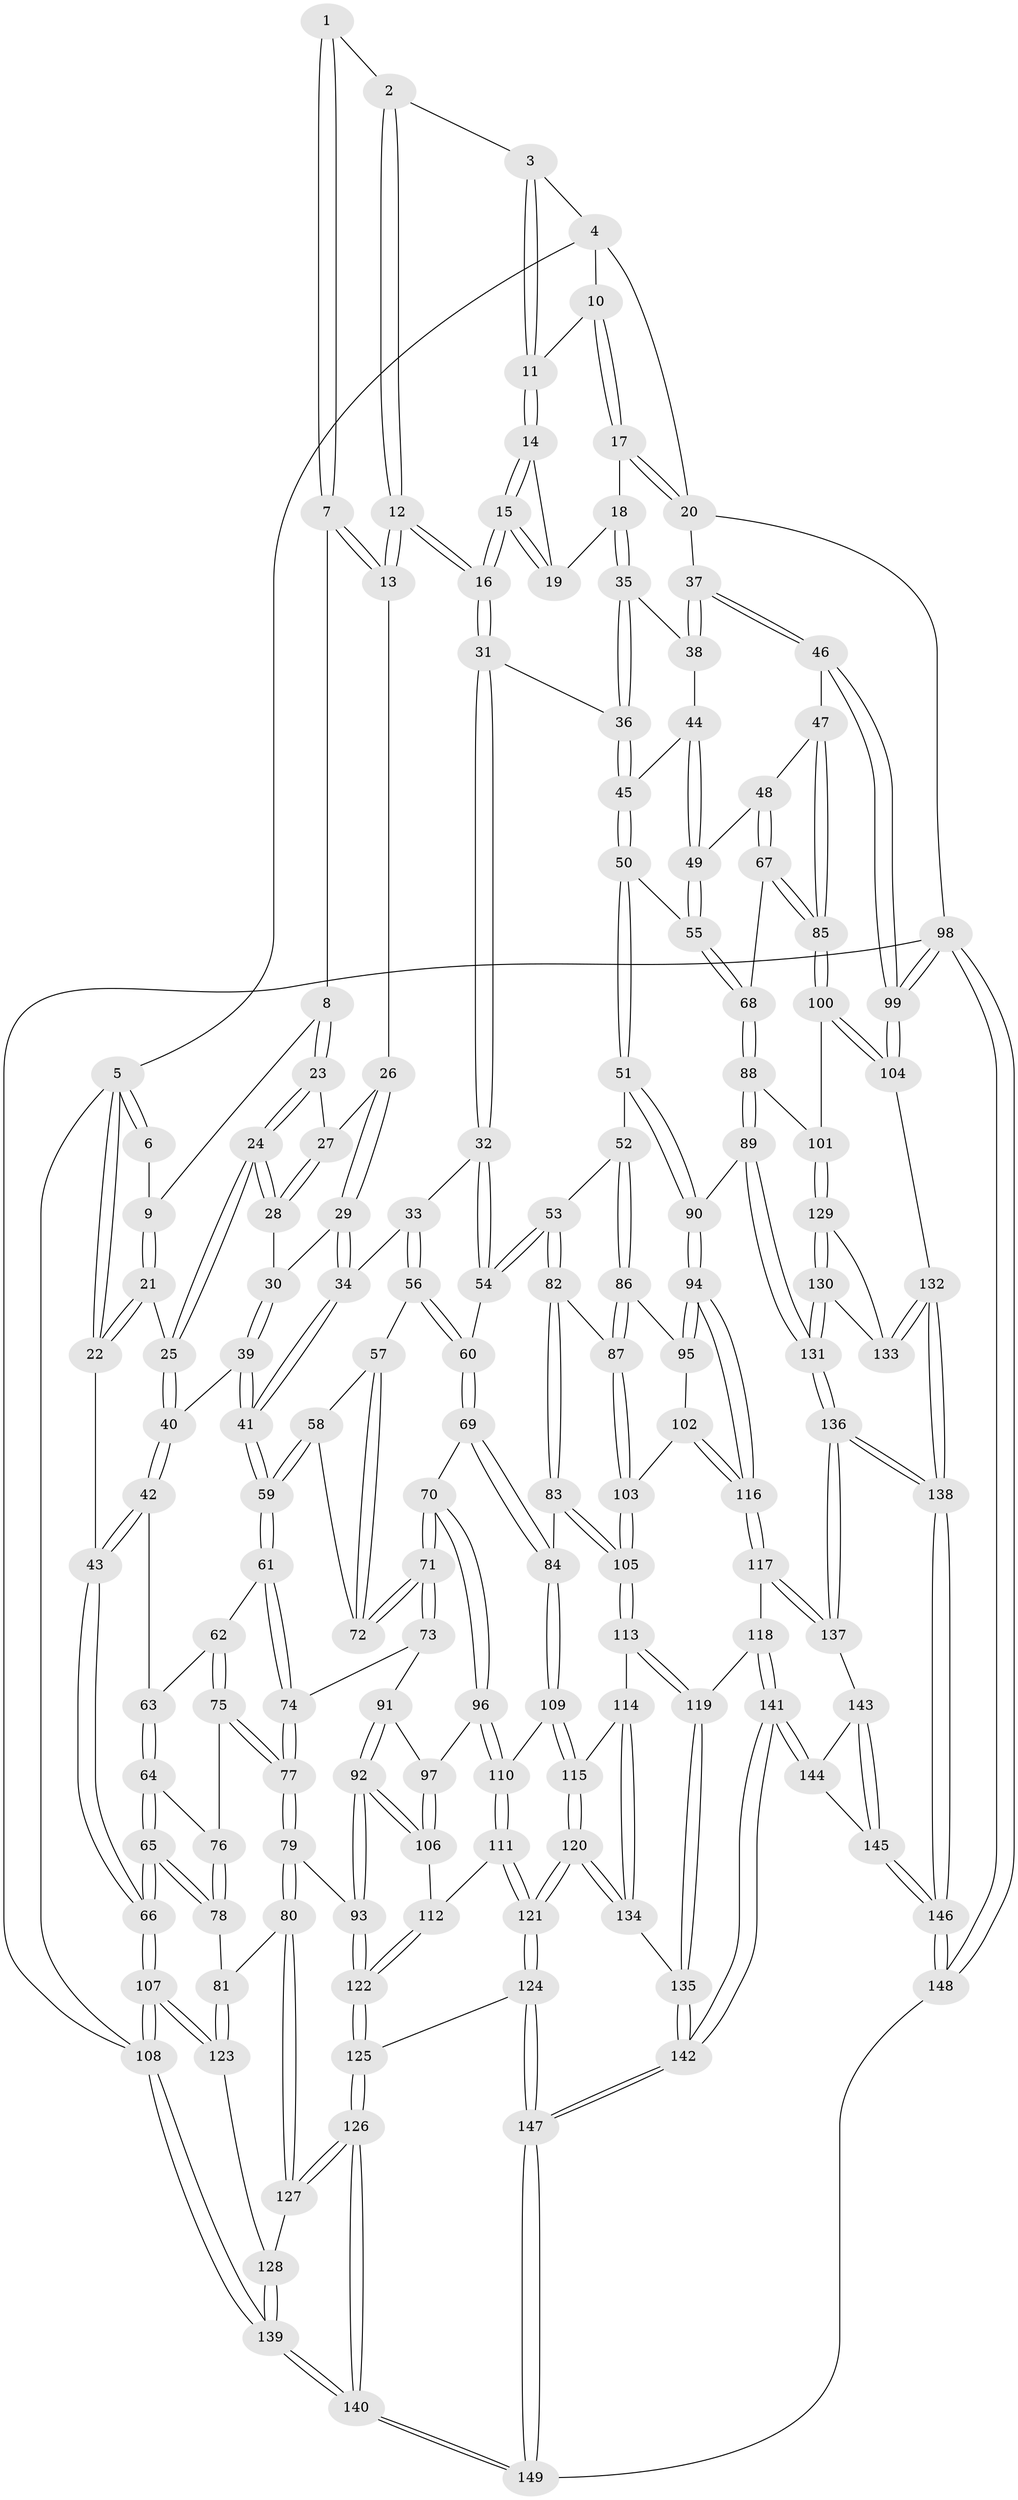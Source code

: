 // coarse degree distribution, {3: 0.18888888888888888, 4: 0.4777777777777778, 6: 0.05555555555555555, 5: 0.2777777777777778}
// Generated by graph-tools (version 1.1) at 2025/42/03/06/25 10:42:30]
// undirected, 149 vertices, 369 edges
graph export_dot {
graph [start="1"]
  node [color=gray90,style=filled];
  1 [pos="+0.34525719813826183+0"];
  2 [pos="+0.5181338913557064+0"];
  3 [pos="+0.5521018244814658+0"];
  4 [pos="+0.7117826994716449+0"];
  5 [pos="+0+0"];
  6 [pos="+0.0482182370115055+0"];
  7 [pos="+0.2775023920861762+0.03742651538549319"];
  8 [pos="+0.19026994635515346+0.09704000150654339"];
  9 [pos="+0.11728747660618179+0.08707278822737421"];
  10 [pos="+0.7913966719146265+0.046890874189613546"];
  11 [pos="+0.621908077248293+0.10662017355625683"];
  12 [pos="+0.45276193720584673+0.18511888216788303"];
  13 [pos="+0.37351154401195397+0.17488147865728546"];
  14 [pos="+0.6221584258214984+0.11745766225951128"];
  15 [pos="+0.5270697195604906+0.2618503707680678"];
  16 [pos="+0.5227906907779142+0.26675598773047765"];
  17 [pos="+0.8172492423674984+0.11241067228665445"];
  18 [pos="+0.8093316963391093+0.15538119595590363"];
  19 [pos="+0.7331522598528629+0.1539684406171739"];
  20 [pos="+1+0"];
  21 [pos="+0+0.20647283534328748"];
  22 [pos="+0+0.20115262694019326"];
  23 [pos="+0.20549929662883817+0.14828731043118254"];
  24 [pos="+0.14261973538775097+0.2746506495143552"];
  25 [pos="+0.1110967156601684+0.2983223263026229"];
  26 [pos="+0.3549745852316635+0.18648479511558916"];
  27 [pos="+0.25169970540532366+0.18859666014430868"];
  28 [pos="+0.2344008051524628+0.2505434497621087"];
  29 [pos="+0.30196632962688+0.2742419587537139"];
  30 [pos="+0.2596759060939462+0.26616980403281437"];
  31 [pos="+0.5345383522855729+0.31891397426933155"];
  32 [pos="+0.4411202043655091+0.38673009291927024"];
  33 [pos="+0.3734165081147607+0.40238439175172896"];
  34 [pos="+0.33367228521473924+0.398114743155926"];
  35 [pos="+0.8142904066468949+0.1783378313721631"];
  36 [pos="+0.5840762517639834+0.34643092367045925"];
  37 [pos="+1+0.37627058234953253"];
  38 [pos="+0.8919189995303327+0.28321882719304475"];
  39 [pos="+0.1982978369475549+0.4128952267088947"];
  40 [pos="+0.1505008714635011+0.3796734972022812"];
  41 [pos="+0.22309454128179468+0.4345314597785055"];
  42 [pos="+0.010399167675939189+0.4778247893904917"];
  43 [pos="+0+0.43130980396967084"];
  44 [pos="+0.7651646212040095+0.3884988330254564"];
  45 [pos="+0.5956592997571046+0.359483386822692"];
  46 [pos="+1+0.3986912599389895"];
  47 [pos="+1+0.4414528542260192"];
  48 [pos="+0.8817637081758678+0.5038441466827808"];
  49 [pos="+0.797406334383007+0.4842432338993336"];
  50 [pos="+0.627216432009763+0.5473051693436398"];
  51 [pos="+0.6238491208374164+0.554404848222487"];
  52 [pos="+0.5520249609352899+0.5804592990762848"];
  53 [pos="+0.4892221831364671+0.5766205102507735"];
  54 [pos="+0.47324974411266113+0.5685969623246404"];
  55 [pos="+0.7513346417684985+0.5337079274293351"];
  56 [pos="+0.3685108498982513+0.5536509565040434"];
  57 [pos="+0.3432394803095581+0.5569449301962381"];
  58 [pos="+0.2332514034596678+0.5139690636161809"];
  59 [pos="+0.2135876322328384+0.5051277537864892"];
  60 [pos="+0.40594161623141817+0.5880681638202946"];
  61 [pos="+0.20709043692778387+0.5188091107606823"];
  62 [pos="+0.16557730894522324+0.535928086486273"];
  63 [pos="+0.046205105472756476+0.5216688031991482"];
  64 [pos="+0.04536799341128522+0.5867661024373155"];
  65 [pos="+0+0.6741480205180141"];
  66 [pos="+0+0.6842173791565419"];
  67 [pos="+0.8524496610932768+0.6115472662543764"];
  68 [pos="+0.795092294781549+0.6235815900418189"];
  69 [pos="+0.37568428012254673+0.6602188103021843"];
  70 [pos="+0.3016876918718685+0.6436888076855224"];
  71 [pos="+0.29988277820811177+0.6411676824536278"];
  72 [pos="+0.31844645261554705+0.5934338809108807"];
  73 [pos="+0.22629252550122017+0.5930143142070701"];
  74 [pos="+0.22386406403795933+0.5899276373048649"];
  75 [pos="+0.11731413111142341+0.5971032805737805"];
  76 [pos="+0.06831290557644713+0.6022124415820812"];
  77 [pos="+0.13805942742703772+0.6789384332335701"];
  78 [pos="+0.07440123546148128+0.7116484507511837"];
  79 [pos="+0.12714421220768568+0.7159678900341235"];
  80 [pos="+0.12609292288253132+0.7164065971711772"];
  81 [pos="+0.07773751155993765+0.7136306168354359"];
  82 [pos="+0.47839168517367203+0.6358426844358005"];
  83 [pos="+0.3981414020472456+0.6969724743349623"];
  84 [pos="+0.3870713841611772+0.6853849098960707"];
  85 [pos="+0.8992424810949745+0.647916127274398"];
  86 [pos="+0.5405893398789259+0.6592908975888674"];
  87 [pos="+0.49113574131797183+0.6821851449849682"];
  88 [pos="+0.751794144031001+0.6963049477037394"];
  89 [pos="+0.6922789541939454+0.7144596467487782"];
  90 [pos="+0.6831604161659216+0.7138259356001367"];
  91 [pos="+0.22279641009404483+0.6605361704773086"];
  92 [pos="+0.16024946095031634+0.7210266504530269"];
  93 [pos="+0.14222788519089874+0.7197516560544499"];
  94 [pos="+0.6330861908910937+0.7570416750549726"];
  95 [pos="+0.5432526649550863+0.6647859073608308"];
  96 [pos="+0.27570205544462995+0.6936523101435822"];
  97 [pos="+0.24841164335568655+0.694313721280176"];
  98 [pos="+1+1"];
  99 [pos="+1+0.8053806899161297"];
  100 [pos="+0.9220077455257849+0.7132612038191279"];
  101 [pos="+0.8393515630599917+0.7384693780909685"];
  102 [pos="+0.5162692561716051+0.7313850779860372"];
  103 [pos="+0.4787816618245801+0.7144179906088803"];
  104 [pos="+1+0.7888455017493647"];
  105 [pos="+0.4187090756788665+0.7298436928764915"];
  106 [pos="+0.19468857664796632+0.7313444195806483"];
  107 [pos="+0+0.9371548756323228"];
  108 [pos="+0+1"];
  109 [pos="+0.29736359419624064+0.7410217755929778"];
  110 [pos="+0.29097895707243593+0.7390672421009346"];
  111 [pos="+0.25570118568057426+0.7639965798044184"];
  112 [pos="+0.20449767279623654+0.7406402599859596"];
  113 [pos="+0.41559836150993695+0.7499144773679489"];
  114 [pos="+0.34667842492715095+0.7758434037343431"];
  115 [pos="+0.3189934502357762+0.766658348909094"];
  116 [pos="+0.6024473001845392+0.7976755685782513"];
  117 [pos="+0.5962449204413898+0.8198125224177026"];
  118 [pos="+0.5630809614951724+0.8367435056738609"];
  119 [pos="+0.4422352482358217+0.8315947588179453"];
  120 [pos="+0.2651494171393568+0.877698322044784"];
  121 [pos="+0.25469777232345003+0.8811952987243451"];
  122 [pos="+0.2065397608388993+0.84908597573712"];
  123 [pos="+0.03270379144037797+0.8284349012611085"];
  124 [pos="+0.2444028372890159+0.8893783870789266"];
  125 [pos="+0.21620537182536995+0.8898634756505968"];
  126 [pos="+0.19496170381330855+0.8961861109650313"];
  127 [pos="+0.1255510150923422+0.8592030686429448"];
  128 [pos="+0.11037789412506042+0.8603377819202125"];
  129 [pos="+0.8328464399983992+0.7909714469165144"];
  130 [pos="+0.7993085585631742+0.8429555248465956"];
  131 [pos="+0.7858247353364781+0.8577204454656662"];
  132 [pos="+0.9269414090901117+0.8419668573218433"];
  133 [pos="+0.912521862243411+0.8369737152199348"];
  134 [pos="+0.33674865407299637+0.8676362772241349"];
  135 [pos="+0.40240198517175646+0.8795239636370996"];
  136 [pos="+0.7762149780906699+0.9221244125946098"];
  137 [pos="+0.6080062940313663+0.8345744045942155"];
  138 [pos="+0.7962175590805699+0.9724736629403996"];
  139 [pos="+0+1"];
  140 [pos="+0+1"];
  141 [pos="+0.4820345122988499+1"];
  142 [pos="+0.45239652841097117+1"];
  143 [pos="+0.6187166658988512+0.9117839380573728"];
  144 [pos="+0.5783183122906138+0.9810637470437186"];
  145 [pos="+0.6623751408135755+0.9775237960066698"];
  146 [pos="+0.8038037456912389+1"];
  147 [pos="+0.4185446580134205+1"];
  148 [pos="+0.9003521645042253+1"];
  149 [pos="+0.41845263247580056+1"];
  1 -- 2;
  1 -- 7;
  1 -- 7;
  2 -- 3;
  2 -- 12;
  2 -- 12;
  3 -- 4;
  3 -- 11;
  3 -- 11;
  4 -- 5;
  4 -- 10;
  4 -- 20;
  5 -- 6;
  5 -- 6;
  5 -- 22;
  5 -- 22;
  5 -- 108;
  6 -- 9;
  7 -- 8;
  7 -- 13;
  7 -- 13;
  8 -- 9;
  8 -- 23;
  8 -- 23;
  9 -- 21;
  9 -- 21;
  10 -- 11;
  10 -- 17;
  10 -- 17;
  11 -- 14;
  11 -- 14;
  12 -- 13;
  12 -- 13;
  12 -- 16;
  12 -- 16;
  13 -- 26;
  14 -- 15;
  14 -- 15;
  14 -- 19;
  15 -- 16;
  15 -- 16;
  15 -- 19;
  15 -- 19;
  16 -- 31;
  16 -- 31;
  17 -- 18;
  17 -- 20;
  17 -- 20;
  18 -- 19;
  18 -- 35;
  18 -- 35;
  20 -- 37;
  20 -- 98;
  21 -- 22;
  21 -- 22;
  21 -- 25;
  22 -- 43;
  23 -- 24;
  23 -- 24;
  23 -- 27;
  24 -- 25;
  24 -- 25;
  24 -- 28;
  24 -- 28;
  25 -- 40;
  25 -- 40;
  26 -- 27;
  26 -- 29;
  26 -- 29;
  27 -- 28;
  27 -- 28;
  28 -- 30;
  29 -- 30;
  29 -- 34;
  29 -- 34;
  30 -- 39;
  30 -- 39;
  31 -- 32;
  31 -- 32;
  31 -- 36;
  32 -- 33;
  32 -- 54;
  32 -- 54;
  33 -- 34;
  33 -- 56;
  33 -- 56;
  34 -- 41;
  34 -- 41;
  35 -- 36;
  35 -- 36;
  35 -- 38;
  36 -- 45;
  36 -- 45;
  37 -- 38;
  37 -- 38;
  37 -- 46;
  37 -- 46;
  38 -- 44;
  39 -- 40;
  39 -- 41;
  39 -- 41;
  40 -- 42;
  40 -- 42;
  41 -- 59;
  41 -- 59;
  42 -- 43;
  42 -- 43;
  42 -- 63;
  43 -- 66;
  43 -- 66;
  44 -- 45;
  44 -- 49;
  44 -- 49;
  45 -- 50;
  45 -- 50;
  46 -- 47;
  46 -- 99;
  46 -- 99;
  47 -- 48;
  47 -- 85;
  47 -- 85;
  48 -- 49;
  48 -- 67;
  48 -- 67;
  49 -- 55;
  49 -- 55;
  50 -- 51;
  50 -- 51;
  50 -- 55;
  51 -- 52;
  51 -- 90;
  51 -- 90;
  52 -- 53;
  52 -- 86;
  52 -- 86;
  53 -- 54;
  53 -- 54;
  53 -- 82;
  53 -- 82;
  54 -- 60;
  55 -- 68;
  55 -- 68;
  56 -- 57;
  56 -- 60;
  56 -- 60;
  57 -- 58;
  57 -- 72;
  57 -- 72;
  58 -- 59;
  58 -- 59;
  58 -- 72;
  59 -- 61;
  59 -- 61;
  60 -- 69;
  60 -- 69;
  61 -- 62;
  61 -- 74;
  61 -- 74;
  62 -- 63;
  62 -- 75;
  62 -- 75;
  63 -- 64;
  63 -- 64;
  64 -- 65;
  64 -- 65;
  64 -- 76;
  65 -- 66;
  65 -- 66;
  65 -- 78;
  65 -- 78;
  66 -- 107;
  66 -- 107;
  67 -- 68;
  67 -- 85;
  67 -- 85;
  68 -- 88;
  68 -- 88;
  69 -- 70;
  69 -- 84;
  69 -- 84;
  70 -- 71;
  70 -- 71;
  70 -- 96;
  70 -- 96;
  71 -- 72;
  71 -- 72;
  71 -- 73;
  71 -- 73;
  73 -- 74;
  73 -- 91;
  74 -- 77;
  74 -- 77;
  75 -- 76;
  75 -- 77;
  75 -- 77;
  76 -- 78;
  76 -- 78;
  77 -- 79;
  77 -- 79;
  78 -- 81;
  79 -- 80;
  79 -- 80;
  79 -- 93;
  80 -- 81;
  80 -- 127;
  80 -- 127;
  81 -- 123;
  81 -- 123;
  82 -- 83;
  82 -- 83;
  82 -- 87;
  83 -- 84;
  83 -- 105;
  83 -- 105;
  84 -- 109;
  84 -- 109;
  85 -- 100;
  85 -- 100;
  86 -- 87;
  86 -- 87;
  86 -- 95;
  87 -- 103;
  87 -- 103;
  88 -- 89;
  88 -- 89;
  88 -- 101;
  89 -- 90;
  89 -- 131;
  89 -- 131;
  90 -- 94;
  90 -- 94;
  91 -- 92;
  91 -- 92;
  91 -- 97;
  92 -- 93;
  92 -- 93;
  92 -- 106;
  92 -- 106;
  93 -- 122;
  93 -- 122;
  94 -- 95;
  94 -- 95;
  94 -- 116;
  94 -- 116;
  95 -- 102;
  96 -- 97;
  96 -- 110;
  96 -- 110;
  97 -- 106;
  97 -- 106;
  98 -- 99;
  98 -- 99;
  98 -- 148;
  98 -- 148;
  98 -- 108;
  99 -- 104;
  99 -- 104;
  100 -- 101;
  100 -- 104;
  100 -- 104;
  101 -- 129;
  101 -- 129;
  102 -- 103;
  102 -- 116;
  102 -- 116;
  103 -- 105;
  103 -- 105;
  104 -- 132;
  105 -- 113;
  105 -- 113;
  106 -- 112;
  107 -- 108;
  107 -- 108;
  107 -- 123;
  107 -- 123;
  108 -- 139;
  108 -- 139;
  109 -- 110;
  109 -- 115;
  109 -- 115;
  110 -- 111;
  110 -- 111;
  111 -- 112;
  111 -- 121;
  111 -- 121;
  112 -- 122;
  112 -- 122;
  113 -- 114;
  113 -- 119;
  113 -- 119;
  114 -- 115;
  114 -- 134;
  114 -- 134;
  115 -- 120;
  115 -- 120;
  116 -- 117;
  116 -- 117;
  117 -- 118;
  117 -- 137;
  117 -- 137;
  118 -- 119;
  118 -- 141;
  118 -- 141;
  119 -- 135;
  119 -- 135;
  120 -- 121;
  120 -- 121;
  120 -- 134;
  120 -- 134;
  121 -- 124;
  121 -- 124;
  122 -- 125;
  122 -- 125;
  123 -- 128;
  124 -- 125;
  124 -- 147;
  124 -- 147;
  125 -- 126;
  125 -- 126;
  126 -- 127;
  126 -- 127;
  126 -- 140;
  126 -- 140;
  127 -- 128;
  128 -- 139;
  128 -- 139;
  129 -- 130;
  129 -- 130;
  129 -- 133;
  130 -- 131;
  130 -- 131;
  130 -- 133;
  131 -- 136;
  131 -- 136;
  132 -- 133;
  132 -- 133;
  132 -- 138;
  132 -- 138;
  134 -- 135;
  135 -- 142;
  135 -- 142;
  136 -- 137;
  136 -- 137;
  136 -- 138;
  136 -- 138;
  137 -- 143;
  138 -- 146;
  138 -- 146;
  139 -- 140;
  139 -- 140;
  140 -- 149;
  140 -- 149;
  141 -- 142;
  141 -- 142;
  141 -- 144;
  141 -- 144;
  142 -- 147;
  142 -- 147;
  143 -- 144;
  143 -- 145;
  143 -- 145;
  144 -- 145;
  145 -- 146;
  145 -- 146;
  146 -- 148;
  146 -- 148;
  147 -- 149;
  147 -- 149;
  148 -- 149;
}
